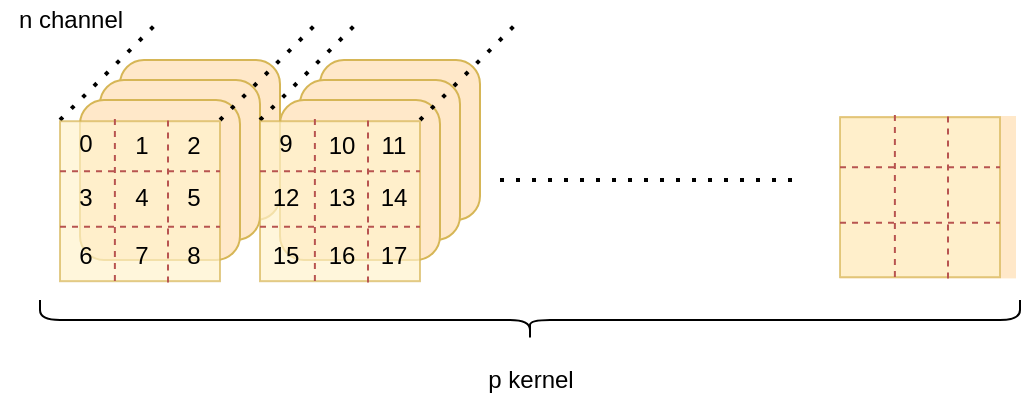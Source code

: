 <mxfile version="14.6.13" type="device"><diagram id="QHMJ7dgyMPSQAh0FI6cI" name="Page-1"><mxGraphModel dx="865" dy="506" grid="0" gridSize="10" guides="1" tooltips="1" connect="1" arrows="1" fold="1" page="1" pageScale="1" pageWidth="827" pageHeight="1169" math="0" shadow="0"><root><mxCell id="0"/><mxCell id="HiWpArcIr5XMFc7Bdrx5-102" value="Untitled Layer" parent="0"/><mxCell id="HiWpArcIr5XMFc7Bdrx5-110" value="" style="group" vertex="1" connectable="0" parent="HiWpArcIr5XMFc7Bdrx5-102"><mxGeometry x="100" y="130" width="130" height="120" as="geometry"/></mxCell><mxCell id="HiWpArcIr5XMFc7Bdrx5-109" value="" style="rounded=1;whiteSpace=wrap;html=1;strokeColor=#d6b656;fillColor=#FFE8C9;" vertex="1" parent="HiWpArcIr5XMFc7Bdrx5-110"><mxGeometry x="30" y="20" width="80" height="80" as="geometry"/></mxCell><mxCell id="HiWpArcIr5XMFc7Bdrx5-105" value="" style="rounded=1;whiteSpace=wrap;html=1;strokeColor=#d6b656;fillColor=#FFE8C9;" vertex="1" parent="HiWpArcIr5XMFc7Bdrx5-110"><mxGeometry x="20" y="30" width="80" height="80" as="geometry"/></mxCell><mxCell id="HiWpArcIr5XMFc7Bdrx5-104" value="" style="rounded=1;whiteSpace=wrap;html=1;strokeColor=#d6b656;fillColor=#FFE8C9;" vertex="1" parent="HiWpArcIr5XMFc7Bdrx5-110"><mxGeometry x="10" y="40" width="80" height="80" as="geometry"/></mxCell><mxCell id="HiWpArcIr5XMFc7Bdrx5-106" value="" style="endArrow=none;dashed=1;html=1;dashPattern=1 3;strokeWidth=2;" edge="1" parent="HiWpArcIr5XMFc7Bdrx5-110"><mxGeometry width="50" height="50" relative="1" as="geometry"><mxPoint y="50" as="sourcePoint"/><mxPoint x="50" as="targetPoint"/></mxGeometry></mxCell><mxCell id="HiWpArcIr5XMFc7Bdrx5-107" value="" style="endArrow=none;dashed=1;html=1;dashPattern=1 3;strokeWidth=2;" edge="1" parent="HiWpArcIr5XMFc7Bdrx5-110"><mxGeometry width="50" height="50" relative="1" as="geometry"><mxPoint x="80" y="50" as="sourcePoint"/><mxPoint x="130" as="targetPoint"/></mxGeometry></mxCell><mxCell id="HiWpArcIr5XMFc7Bdrx5-112" value="" style="group" vertex="1" connectable="0" parent="HiWpArcIr5XMFc7Bdrx5-102"><mxGeometry x="200" y="130" width="130" height="120" as="geometry"/></mxCell><mxCell id="HiWpArcIr5XMFc7Bdrx5-113" value="" style="rounded=1;whiteSpace=wrap;html=1;strokeColor=#d6b656;fillColor=#FFE8C9;" vertex="1" parent="HiWpArcIr5XMFc7Bdrx5-112"><mxGeometry x="30" y="20" width="80" height="80" as="geometry"/></mxCell><mxCell id="HiWpArcIr5XMFc7Bdrx5-114" value="" style="rounded=1;whiteSpace=wrap;html=1;strokeColor=#d6b656;fillColor=#FFE8C9;" vertex="1" parent="HiWpArcIr5XMFc7Bdrx5-112"><mxGeometry x="20" y="30" width="80" height="80" as="geometry"/></mxCell><mxCell id="HiWpArcIr5XMFc7Bdrx5-115" value="" style="rounded=1;whiteSpace=wrap;html=1;strokeColor=#d6b656;fillColor=#FFE8C9;" vertex="1" parent="HiWpArcIr5XMFc7Bdrx5-112"><mxGeometry x="10" y="40" width="80" height="80" as="geometry"/></mxCell><mxCell id="HiWpArcIr5XMFc7Bdrx5-116" value="" style="endArrow=none;dashed=1;html=1;dashPattern=1 3;strokeWidth=2;" edge="1" parent="HiWpArcIr5XMFc7Bdrx5-112"><mxGeometry width="50" height="50" relative="1" as="geometry"><mxPoint y="50" as="sourcePoint"/><mxPoint x="50" as="targetPoint"/></mxGeometry></mxCell><mxCell id="HiWpArcIr5XMFc7Bdrx5-117" value="" style="endArrow=none;dashed=1;html=1;dashPattern=1 3;strokeWidth=2;" edge="1" parent="HiWpArcIr5XMFc7Bdrx5-112"><mxGeometry width="50" height="50" relative="1" as="geometry"><mxPoint x="80" y="50" as="sourcePoint"/><mxPoint x="130" as="targetPoint"/></mxGeometry></mxCell><mxCell id="HiWpArcIr5XMFc7Bdrx5-118" value="n channel" style="text;html=1;align=center;verticalAlign=middle;resizable=0;points=[];autosize=1;strokeColor=none;" vertex="1" parent="HiWpArcIr5XMFc7Bdrx5-102"><mxGeometry x="70" y="120" width="70" height="20" as="geometry"/></mxCell><mxCell id="HiWpArcIr5XMFc7Bdrx5-120" value="" style="endArrow=none;dashed=1;html=1;dashPattern=1 3;strokeWidth=2;" edge="1" parent="HiWpArcIr5XMFc7Bdrx5-102"><mxGeometry width="50" height="50" relative="1" as="geometry"><mxPoint x="320" y="210" as="sourcePoint"/><mxPoint x="470" y="210" as="targetPoint"/></mxGeometry></mxCell><mxCell id="1" style="" parent="0"/><mxCell id="HiWpArcIr5XMFc7Bdrx5-69" value="" style="group;strokeWidth=1;" vertex="1" connectable="0" parent="1"><mxGeometry x="100" y="180.0" width="88" height="81.2" as="geometry"/></mxCell><mxCell id="HiWpArcIr5XMFc7Bdrx5-70" value="" style="rounded=0;whiteSpace=wrap;html=1;fillColor=#fff2cc;strokeColor=#d6b656;opacity=70;" vertex="1" parent="HiWpArcIr5XMFc7Bdrx5-69"><mxGeometry y="0.6" width="80" height="80" as="geometry"/></mxCell><mxCell id="HiWpArcIr5XMFc7Bdrx5-71" value="" style="endArrow=none;dashed=1;html=1;exitX=0.343;exitY=0.998;exitDx=0;exitDy=0;exitPerimeter=0;entryX=0.343;entryY=-0.017;entryDx=0;entryDy=0;entryPerimeter=0;endSize=6;fillColor=#f8cecc;strokeColor=#b85450;" edge="1" parent="HiWpArcIr5XMFc7Bdrx5-69" source="HiWpArcIr5XMFc7Bdrx5-70" target="HiWpArcIr5XMFc7Bdrx5-70"><mxGeometry width="50" height="50" relative="1" as="geometry"><mxPoint x="40" y="110.6" as="sourcePoint"/><mxPoint x="90" y="60.6" as="targetPoint"/></mxGeometry></mxCell><mxCell id="HiWpArcIr5XMFc7Bdrx5-72" value="" style="endArrow=none;dashed=1;html=1;exitX=0.343;exitY=0.998;exitDx=0;exitDy=0;exitPerimeter=0;entryX=0.343;entryY=-0.017;entryDx=0;entryDy=0;entryPerimeter=0;endSize=6;fillColor=#f8cecc;strokeColor=#b85450;" edge="1" parent="HiWpArcIr5XMFc7Bdrx5-69"><mxGeometry width="50" height="50" relative="1" as="geometry"><mxPoint x="54.0" y="81.2" as="sourcePoint"/><mxPoint x="54.0" as="targetPoint"/></mxGeometry></mxCell><mxCell id="HiWpArcIr5XMFc7Bdrx5-73" value="" style="endArrow=none;dashed=1;html=1;endSize=6;fillColor=#f8cecc;strokeColor=#b85450;" edge="1" parent="HiWpArcIr5XMFc7Bdrx5-69"><mxGeometry width="50" height="50" relative="1" as="geometry"><mxPoint y="25.6" as="sourcePoint"/><mxPoint x="80" y="25.6" as="targetPoint"/></mxGeometry></mxCell><mxCell id="HiWpArcIr5XMFc7Bdrx5-74" value="" style="endArrow=none;dashed=1;html=1;endSize=6;fillColor=#f8cecc;strokeColor=#b85450;" edge="1" parent="HiWpArcIr5XMFc7Bdrx5-69"><mxGeometry width="50" height="50" relative="1" as="geometry"><mxPoint y="53.36" as="sourcePoint"/><mxPoint x="80" y="53.36" as="targetPoint"/></mxGeometry></mxCell><mxCell id="HiWpArcIr5XMFc7Bdrx5-75" value="6" style="text;html=1;strokeColor=none;fillColor=none;align=center;verticalAlign=middle;whiteSpace=wrap;rounded=0;" vertex="1" parent="HiWpArcIr5XMFc7Bdrx5-69"><mxGeometry x="-7" y="57.6" width="40" height="20" as="geometry"/></mxCell><mxCell id="HiWpArcIr5XMFc7Bdrx5-76" value="7" style="text;html=1;strokeColor=none;fillColor=none;align=center;verticalAlign=middle;whiteSpace=wrap;rounded=0;" vertex="1" parent="HiWpArcIr5XMFc7Bdrx5-69"><mxGeometry x="21" y="57.6" width="40" height="20" as="geometry"/></mxCell><mxCell id="HiWpArcIr5XMFc7Bdrx5-77" value="8" style="text;html=1;strokeColor=none;fillColor=none;align=center;verticalAlign=middle;whiteSpace=wrap;rounded=0;" vertex="1" parent="HiWpArcIr5XMFc7Bdrx5-69"><mxGeometry x="47" y="57.6" width="40" height="20" as="geometry"/></mxCell><mxCell id="HiWpArcIr5XMFc7Bdrx5-78" value="" style="group" vertex="1" connectable="0" parent="HiWpArcIr5XMFc7Bdrx5-69"><mxGeometry x="-7" y="1.6" width="94" height="63.5" as="geometry"/></mxCell><mxCell id="HiWpArcIr5XMFc7Bdrx5-79" value="1" style="text;html=1;strokeColor=none;fillColor=none;align=center;verticalAlign=middle;whiteSpace=wrap;rounded=0;" vertex="1" parent="HiWpArcIr5XMFc7Bdrx5-78"><mxGeometry x="28" y="1" width="40" height="20" as="geometry"/></mxCell><mxCell id="HiWpArcIr5XMFc7Bdrx5-80" value="2" style="text;html=1;strokeColor=none;fillColor=none;align=center;verticalAlign=middle;whiteSpace=wrap;rounded=0;" vertex="1" parent="HiWpArcIr5XMFc7Bdrx5-78"><mxGeometry x="54" y="1" width="40" height="20" as="geometry"/></mxCell><mxCell id="HiWpArcIr5XMFc7Bdrx5-81" value="0" style="text;html=1;strokeColor=none;fillColor=none;align=center;verticalAlign=middle;whiteSpace=wrap;rounded=0;" vertex="1" parent="HiWpArcIr5XMFc7Bdrx5-78"><mxGeometry width="40" height="20" as="geometry"/></mxCell><mxCell id="HiWpArcIr5XMFc7Bdrx5-82" value="3" style="text;html=1;strokeColor=none;fillColor=none;align=center;verticalAlign=middle;whiteSpace=wrap;rounded=0;" vertex="1" parent="HiWpArcIr5XMFc7Bdrx5-78"><mxGeometry y="27" width="40" height="20" as="geometry"/></mxCell><mxCell id="HiWpArcIr5XMFc7Bdrx5-83" value="4" style="text;html=1;strokeColor=none;fillColor=none;align=center;verticalAlign=middle;whiteSpace=wrap;rounded=0;" vertex="1" parent="HiWpArcIr5XMFc7Bdrx5-78"><mxGeometry x="28" y="27" width="40" height="20" as="geometry"/></mxCell><mxCell id="HiWpArcIr5XMFc7Bdrx5-84" value="5" style="text;html=1;strokeColor=none;fillColor=none;align=center;verticalAlign=middle;whiteSpace=wrap;rounded=0;" vertex="1" parent="HiWpArcIr5XMFc7Bdrx5-78"><mxGeometry x="54" y="27" width="40" height="20" as="geometry"/></mxCell><mxCell id="HiWpArcIr5XMFc7Bdrx5-85" value="" style="group;strokeWidth=1;" vertex="1" connectable="0" parent="1"><mxGeometry x="200" y="180.0" width="88" height="81.2" as="geometry"/></mxCell><mxCell id="HiWpArcIr5XMFc7Bdrx5-86" value="" style="rounded=0;whiteSpace=wrap;html=1;fillColor=#fff2cc;strokeColor=#d6b656;opacity=70;" vertex="1" parent="HiWpArcIr5XMFc7Bdrx5-85"><mxGeometry y="0.6" width="80" height="80" as="geometry"/></mxCell><mxCell id="HiWpArcIr5XMFc7Bdrx5-87" value="" style="endArrow=none;dashed=1;html=1;exitX=0.343;exitY=0.998;exitDx=0;exitDy=0;exitPerimeter=0;entryX=0.343;entryY=-0.017;entryDx=0;entryDy=0;entryPerimeter=0;endSize=6;fillColor=#f8cecc;strokeColor=#b85450;" edge="1" parent="HiWpArcIr5XMFc7Bdrx5-85" source="HiWpArcIr5XMFc7Bdrx5-86" target="HiWpArcIr5XMFc7Bdrx5-86"><mxGeometry width="50" height="50" relative="1" as="geometry"><mxPoint x="40" y="110.6" as="sourcePoint"/><mxPoint x="90" y="60.6" as="targetPoint"/></mxGeometry></mxCell><mxCell id="HiWpArcIr5XMFc7Bdrx5-88" value="" style="endArrow=none;dashed=1;html=1;exitX=0.343;exitY=0.998;exitDx=0;exitDy=0;exitPerimeter=0;entryX=0.343;entryY=-0.017;entryDx=0;entryDy=0;entryPerimeter=0;endSize=6;fillColor=#f8cecc;strokeColor=#b85450;" edge="1" parent="HiWpArcIr5XMFc7Bdrx5-85"><mxGeometry width="50" height="50" relative="1" as="geometry"><mxPoint x="54.0" y="81.2" as="sourcePoint"/><mxPoint x="54.0" as="targetPoint"/></mxGeometry></mxCell><mxCell id="HiWpArcIr5XMFc7Bdrx5-89" value="" style="endArrow=none;dashed=1;html=1;endSize=6;fillColor=#f8cecc;strokeColor=#b85450;" edge="1" parent="HiWpArcIr5XMFc7Bdrx5-85"><mxGeometry width="50" height="50" relative="1" as="geometry"><mxPoint y="25.6" as="sourcePoint"/><mxPoint x="80" y="25.6" as="targetPoint"/></mxGeometry></mxCell><mxCell id="HiWpArcIr5XMFc7Bdrx5-90" value="" style="endArrow=none;dashed=1;html=1;endSize=6;fillColor=#f8cecc;strokeColor=#b85450;" edge="1" parent="HiWpArcIr5XMFc7Bdrx5-85"><mxGeometry width="50" height="50" relative="1" as="geometry"><mxPoint y="53.36" as="sourcePoint"/><mxPoint x="80" y="53.36" as="targetPoint"/></mxGeometry></mxCell><mxCell id="HiWpArcIr5XMFc7Bdrx5-91" value="15" style="text;html=1;strokeColor=none;fillColor=none;align=center;verticalAlign=middle;whiteSpace=wrap;rounded=0;" vertex="1" parent="HiWpArcIr5XMFc7Bdrx5-85"><mxGeometry x="-7" y="57.6" width="40" height="20" as="geometry"/></mxCell><mxCell id="HiWpArcIr5XMFc7Bdrx5-92" value="16" style="text;html=1;strokeColor=none;fillColor=none;align=center;verticalAlign=middle;whiteSpace=wrap;rounded=0;" vertex="1" parent="HiWpArcIr5XMFc7Bdrx5-85"><mxGeometry x="21" y="57.6" width="40" height="20" as="geometry"/></mxCell><mxCell id="HiWpArcIr5XMFc7Bdrx5-93" value="17" style="text;html=1;strokeColor=none;fillColor=none;align=center;verticalAlign=middle;whiteSpace=wrap;rounded=0;" vertex="1" parent="HiWpArcIr5XMFc7Bdrx5-85"><mxGeometry x="47" y="57.6" width="40" height="20" as="geometry"/></mxCell><mxCell id="HiWpArcIr5XMFc7Bdrx5-94" value="" style="group" vertex="1" connectable="0" parent="HiWpArcIr5XMFc7Bdrx5-85"><mxGeometry x="-7" y="1.6" width="94" height="47" as="geometry"/></mxCell><mxCell id="HiWpArcIr5XMFc7Bdrx5-95" value="10" style="text;html=1;strokeColor=none;fillColor=none;align=center;verticalAlign=middle;whiteSpace=wrap;rounded=0;" vertex="1" parent="HiWpArcIr5XMFc7Bdrx5-94"><mxGeometry x="28" y="1" width="40" height="20" as="geometry"/></mxCell><mxCell id="HiWpArcIr5XMFc7Bdrx5-96" value="11" style="text;html=1;strokeColor=none;fillColor=none;align=center;verticalAlign=middle;whiteSpace=wrap;rounded=0;" vertex="1" parent="HiWpArcIr5XMFc7Bdrx5-94"><mxGeometry x="54" y="1" width="40" height="20" as="geometry"/></mxCell><mxCell id="HiWpArcIr5XMFc7Bdrx5-97" value="9" style="text;html=1;strokeColor=none;fillColor=none;align=center;verticalAlign=middle;whiteSpace=wrap;rounded=0;" vertex="1" parent="HiWpArcIr5XMFc7Bdrx5-94"><mxGeometry width="40" height="20" as="geometry"/></mxCell><mxCell id="HiWpArcIr5XMFc7Bdrx5-98" value="12" style="text;html=1;strokeColor=none;fillColor=none;align=center;verticalAlign=middle;whiteSpace=wrap;rounded=0;" vertex="1" parent="HiWpArcIr5XMFc7Bdrx5-94"><mxGeometry y="27" width="40" height="20" as="geometry"/></mxCell><mxCell id="HiWpArcIr5XMFc7Bdrx5-99" value="13" style="text;html=1;strokeColor=none;fillColor=none;align=center;verticalAlign=middle;whiteSpace=wrap;rounded=0;" vertex="1" parent="HiWpArcIr5XMFc7Bdrx5-94"><mxGeometry x="28" y="27" width="40" height="20" as="geometry"/></mxCell><mxCell id="HiWpArcIr5XMFc7Bdrx5-100" value="14" style="text;html=1;strokeColor=none;fillColor=none;align=center;verticalAlign=middle;whiteSpace=wrap;rounded=0;" vertex="1" parent="HiWpArcIr5XMFc7Bdrx5-94"><mxGeometry x="54" y="27" width="40" height="20" as="geometry"/></mxCell><mxCell id="HiWpArcIr5XMFc7Bdrx5-169" value="" style="group;strokeWidth=1;fillColor=#FFE8C9;" vertex="1" connectable="0" parent="1"><mxGeometry x="490" y="178.0" width="88" height="81.2" as="geometry"/></mxCell><mxCell id="HiWpArcIr5XMFc7Bdrx5-170" value="" style="rounded=0;whiteSpace=wrap;html=1;fillColor=#fff2cc;strokeColor=#d6b656;opacity=70;" vertex="1" parent="HiWpArcIr5XMFc7Bdrx5-169"><mxGeometry y="0.6" width="80" height="80" as="geometry"/></mxCell><mxCell id="HiWpArcIr5XMFc7Bdrx5-171" value="" style="endArrow=none;dashed=1;html=1;exitX=0.343;exitY=0.998;exitDx=0;exitDy=0;exitPerimeter=0;entryX=0.343;entryY=-0.017;entryDx=0;entryDy=0;entryPerimeter=0;endSize=6;fillColor=#f8cecc;strokeColor=#b85450;" edge="1" parent="HiWpArcIr5XMFc7Bdrx5-169" source="HiWpArcIr5XMFc7Bdrx5-170" target="HiWpArcIr5XMFc7Bdrx5-170"><mxGeometry width="50" height="50" relative="1" as="geometry"><mxPoint x="40" y="110.6" as="sourcePoint"/><mxPoint x="90" y="60.6" as="targetPoint"/></mxGeometry></mxCell><mxCell id="HiWpArcIr5XMFc7Bdrx5-172" value="" style="endArrow=none;dashed=1;html=1;exitX=0.343;exitY=0.998;exitDx=0;exitDy=0;exitPerimeter=0;entryX=0.343;entryY=-0.017;entryDx=0;entryDy=0;entryPerimeter=0;endSize=6;fillColor=#f8cecc;strokeColor=#b85450;" edge="1" parent="HiWpArcIr5XMFc7Bdrx5-169"><mxGeometry width="50" height="50" relative="1" as="geometry"><mxPoint x="54.0" y="81.2" as="sourcePoint"/><mxPoint x="54.0" as="targetPoint"/></mxGeometry></mxCell><mxCell id="HiWpArcIr5XMFc7Bdrx5-173" value="" style="endArrow=none;dashed=1;html=1;endSize=6;fillColor=#f8cecc;strokeColor=#b85450;" edge="1" parent="HiWpArcIr5XMFc7Bdrx5-169"><mxGeometry width="50" height="50" relative="1" as="geometry"><mxPoint y="25.6" as="sourcePoint"/><mxPoint x="80" y="25.6" as="targetPoint"/></mxGeometry></mxCell><mxCell id="HiWpArcIr5XMFc7Bdrx5-174" value="" style="endArrow=none;dashed=1;html=1;endSize=6;fillColor=#f8cecc;strokeColor=#b85450;" edge="1" parent="HiWpArcIr5XMFc7Bdrx5-169"><mxGeometry width="50" height="50" relative="1" as="geometry"><mxPoint y="53.36" as="sourcePoint"/><mxPoint x="80" y="53.36" as="targetPoint"/></mxGeometry></mxCell><mxCell id="HiWpArcIr5XMFc7Bdrx5-186" value="" style="shape=curlyBracket;whiteSpace=wrap;html=1;rounded=1;fillColor=#FFE8C9;rotation=-90;" vertex="1" parent="1"><mxGeometry x="325" y="35" width="20" height="490" as="geometry"/></mxCell><mxCell id="HiWpArcIr5XMFc7Bdrx5-187" value="p kernel" style="text;html=1;align=center;verticalAlign=middle;resizable=0;points=[];autosize=1;strokeColor=none;" vertex="1" parent="1"><mxGeometry x="305" y="300" width="60" height="20" as="geometry"/></mxCell></root></mxGraphModel></diagram></mxfile>